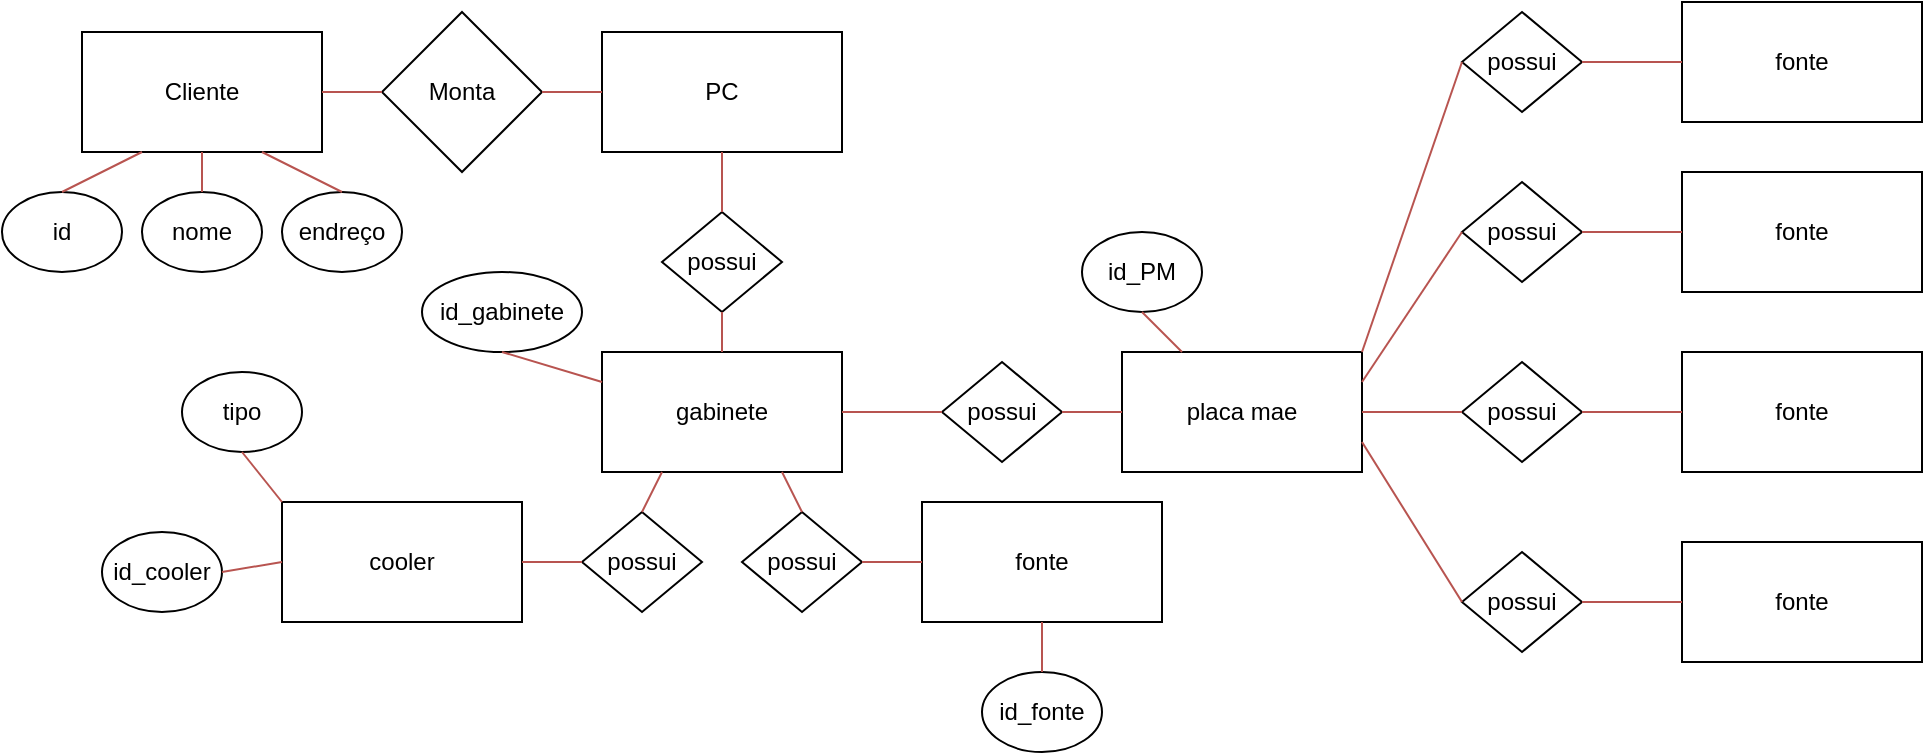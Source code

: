 <mxfile version="24.7.10">
  <diagram name="Page-1" id="LtNBENpvXalPCZ2hGLmi">
    <mxGraphModel dx="1434" dy="786" grid="1" gridSize="10" guides="1" tooltips="1" connect="1" arrows="1" fold="1" page="1" pageScale="1" pageWidth="850" pageHeight="1100" math="0" shadow="0">
      <root>
        <mxCell id="0" />
        <mxCell id="1" parent="0" />
        <mxCell id="8He6SFK7DqZuJEa-Nlnu-1" value="Cliente" style="rounded=0;whiteSpace=wrap;html=1;" vertex="1" parent="1">
          <mxGeometry x="50" y="70" width="120" height="60" as="geometry" />
        </mxCell>
        <mxCell id="8He6SFK7DqZuJEa-Nlnu-2" value="Monta" style="rhombus;whiteSpace=wrap;html=1;" vertex="1" parent="1">
          <mxGeometry x="200" y="60" width="80" height="80" as="geometry" />
        </mxCell>
        <mxCell id="8He6SFK7DqZuJEa-Nlnu-3" value="PC" style="rounded=0;whiteSpace=wrap;html=1;" vertex="1" parent="1">
          <mxGeometry x="310" y="70" width="120" height="60" as="geometry" />
        </mxCell>
        <mxCell id="8He6SFK7DqZuJEa-Nlnu-5" value="id" style="ellipse;whiteSpace=wrap;html=1;" vertex="1" parent="1">
          <mxGeometry x="10" y="150" width="60" height="40" as="geometry" />
        </mxCell>
        <mxCell id="8He6SFK7DqZuJEa-Nlnu-6" value="nome" style="ellipse;whiteSpace=wrap;html=1;" vertex="1" parent="1">
          <mxGeometry x="80" y="150" width="60" height="40" as="geometry" />
        </mxCell>
        <mxCell id="8He6SFK7DqZuJEa-Nlnu-7" value="endreço" style="ellipse;whiteSpace=wrap;html=1;" vertex="1" parent="1">
          <mxGeometry x="150" y="150" width="60" height="40" as="geometry" />
        </mxCell>
        <mxCell id="8He6SFK7DqZuJEa-Nlnu-8" value="possui" style="rhombus;whiteSpace=wrap;html=1;" vertex="1" parent="1">
          <mxGeometry x="340" y="160" width="60" height="50" as="geometry" />
        </mxCell>
        <mxCell id="8He6SFK7DqZuJEa-Nlnu-9" value="gabinete" style="rounded=0;whiteSpace=wrap;html=1;" vertex="1" parent="1">
          <mxGeometry x="310" y="230" width="120" height="60" as="geometry" />
        </mxCell>
        <mxCell id="8He6SFK7DqZuJEa-Nlnu-10" value="id_gabinete" style="ellipse;whiteSpace=wrap;html=1;" vertex="1" parent="1">
          <mxGeometry x="220" y="190" width="80" height="40" as="geometry" />
        </mxCell>
        <mxCell id="8He6SFK7DqZuJEa-Nlnu-11" value="possui" style="rhombus;whiteSpace=wrap;html=1;" vertex="1" parent="1">
          <mxGeometry x="480" y="235" width="60" height="50" as="geometry" />
        </mxCell>
        <mxCell id="8He6SFK7DqZuJEa-Nlnu-13" value="cooler" style="rounded=0;whiteSpace=wrap;html=1;" vertex="1" parent="1">
          <mxGeometry x="150" y="305" width="120" height="60" as="geometry" />
        </mxCell>
        <mxCell id="8He6SFK7DqZuJEa-Nlnu-14" value="tipo" style="ellipse;whiteSpace=wrap;html=1;" vertex="1" parent="1">
          <mxGeometry x="100" y="240" width="60" height="40" as="geometry" />
        </mxCell>
        <mxCell id="8He6SFK7DqZuJEa-Nlnu-15" value="id_cooler" style="ellipse;whiteSpace=wrap;html=1;" vertex="1" parent="1">
          <mxGeometry x="60" y="320" width="60" height="40" as="geometry" />
        </mxCell>
        <mxCell id="8He6SFK7DqZuJEa-Nlnu-16" value="possui" style="rhombus;whiteSpace=wrap;html=1;" vertex="1" parent="1">
          <mxGeometry x="300" y="310" width="60" height="50" as="geometry" />
        </mxCell>
        <mxCell id="8He6SFK7DqZuJEa-Nlnu-17" value="possui" style="rhombus;whiteSpace=wrap;html=1;" vertex="1" parent="1">
          <mxGeometry x="380" y="310" width="60" height="50" as="geometry" />
        </mxCell>
        <mxCell id="8He6SFK7DqZuJEa-Nlnu-18" value="fonte" style="rounded=0;whiteSpace=wrap;html=1;" vertex="1" parent="1">
          <mxGeometry x="470" y="305" width="120" height="60" as="geometry" />
        </mxCell>
        <mxCell id="8He6SFK7DqZuJEa-Nlnu-19" value="placa mae" style="rounded=0;whiteSpace=wrap;html=1;" vertex="1" parent="1">
          <mxGeometry x="570" y="230" width="120" height="60" as="geometry" />
        </mxCell>
        <mxCell id="8He6SFK7DqZuJEa-Nlnu-20" value="id_PM" style="ellipse;whiteSpace=wrap;html=1;" vertex="1" parent="1">
          <mxGeometry x="550" y="170" width="60" height="40" as="geometry" />
        </mxCell>
        <mxCell id="8He6SFK7DqZuJEa-Nlnu-21" value="id_fonte" style="ellipse;whiteSpace=wrap;html=1;" vertex="1" parent="1">
          <mxGeometry x="500" y="390" width="60" height="40" as="geometry" />
        </mxCell>
        <mxCell id="8He6SFK7DqZuJEa-Nlnu-22" value="possui" style="rhombus;whiteSpace=wrap;html=1;" vertex="1" parent="1">
          <mxGeometry x="740" y="60" width="60" height="50" as="geometry" />
        </mxCell>
        <mxCell id="8He6SFK7DqZuJEa-Nlnu-23" value="possui" style="rhombus;whiteSpace=wrap;html=1;" vertex="1" parent="1">
          <mxGeometry x="740" y="145" width="60" height="50" as="geometry" />
        </mxCell>
        <mxCell id="8He6SFK7DqZuJEa-Nlnu-24" value="possui" style="rhombus;whiteSpace=wrap;html=1;" vertex="1" parent="1">
          <mxGeometry x="740" y="235" width="60" height="50" as="geometry" />
        </mxCell>
        <mxCell id="8He6SFK7DqZuJEa-Nlnu-25" value="possui" style="rhombus;whiteSpace=wrap;html=1;" vertex="1" parent="1">
          <mxGeometry x="740" y="330" width="60" height="50" as="geometry" />
        </mxCell>
        <mxCell id="8He6SFK7DqZuJEa-Nlnu-26" value="fonte" style="rounded=0;whiteSpace=wrap;html=1;" vertex="1" parent="1">
          <mxGeometry x="850" y="55" width="120" height="60" as="geometry" />
        </mxCell>
        <mxCell id="8He6SFK7DqZuJEa-Nlnu-27" value="fonte" style="rounded=0;whiteSpace=wrap;html=1;" vertex="1" parent="1">
          <mxGeometry x="850" y="140" width="120" height="60" as="geometry" />
        </mxCell>
        <mxCell id="8He6SFK7DqZuJEa-Nlnu-28" value="fonte" style="rounded=0;whiteSpace=wrap;html=1;" vertex="1" parent="1">
          <mxGeometry x="850" y="230" width="120" height="60" as="geometry" />
        </mxCell>
        <mxCell id="8He6SFK7DqZuJEa-Nlnu-29" value="fonte" style="rounded=0;whiteSpace=wrap;html=1;" vertex="1" parent="1">
          <mxGeometry x="850" y="325" width="120" height="60" as="geometry" />
        </mxCell>
        <mxCell id="8He6SFK7DqZuJEa-Nlnu-31" value="" style="endArrow=none;html=1;rounded=0;entryX=1;entryY=0.5;entryDx=0;entryDy=0;exitX=0;exitY=0.5;exitDx=0;exitDy=0;fillColor=#f8cecc;strokeColor=#b85450;" edge="1" parent="1" source="8He6SFK7DqZuJEa-Nlnu-2" target="8He6SFK7DqZuJEa-Nlnu-1">
          <mxGeometry width="50" height="50" relative="1" as="geometry">
            <mxPoint x="620" y="60" as="sourcePoint" />
            <mxPoint x="740" y="310" as="targetPoint" />
          </mxGeometry>
        </mxCell>
        <mxCell id="8He6SFK7DqZuJEa-Nlnu-33" value="" style="endArrow=none;html=1;rounded=0;entryX=0;entryY=0.5;entryDx=0;entryDy=0;exitX=1;exitY=0.5;exitDx=0;exitDy=0;fillColor=#f8cecc;strokeColor=#b85450;" edge="1" parent="1" source="8He6SFK7DqZuJEa-Nlnu-2" target="8He6SFK7DqZuJEa-Nlnu-3">
          <mxGeometry width="50" height="50" relative="1" as="geometry">
            <mxPoint x="220" y="120" as="sourcePoint" />
            <mxPoint x="190" y="120" as="targetPoint" />
          </mxGeometry>
        </mxCell>
        <mxCell id="8He6SFK7DqZuJEa-Nlnu-34" value="" style="endArrow=none;html=1;rounded=0;entryX=0.5;entryY=1;entryDx=0;entryDy=0;exitX=0.5;exitY=0;exitDx=0;exitDy=0;fillColor=#f8cecc;strokeColor=#b85450;" edge="1" parent="1" source="8He6SFK7DqZuJEa-Nlnu-8" target="8He6SFK7DqZuJEa-Nlnu-3">
          <mxGeometry width="50" height="50" relative="1" as="geometry">
            <mxPoint x="230" y="130" as="sourcePoint" />
            <mxPoint x="200" y="130" as="targetPoint" />
          </mxGeometry>
        </mxCell>
        <mxCell id="8He6SFK7DqZuJEa-Nlnu-36" value="" style="endArrow=none;html=1;rounded=0;fillColor=#f8cecc;strokeColor=#b85450;exitX=0.5;exitY=1;exitDx=0;exitDy=0;entryX=0.5;entryY=0;entryDx=0;entryDy=0;" edge="1" parent="1" source="8He6SFK7DqZuJEa-Nlnu-8" target="8He6SFK7DqZuJEa-Nlnu-9">
          <mxGeometry width="50" height="50" relative="1" as="geometry">
            <mxPoint x="520" y="110" as="sourcePoint" />
            <mxPoint x="630" y="110" as="targetPoint" />
          </mxGeometry>
        </mxCell>
        <mxCell id="8He6SFK7DqZuJEa-Nlnu-37" value="" style="endArrow=none;html=1;rounded=0;fillColor=#f8cecc;strokeColor=#b85450;exitX=0.5;exitY=1;exitDx=0;exitDy=0;entryX=0;entryY=0.25;entryDx=0;entryDy=0;" edge="1" parent="1" source="8He6SFK7DqZuJEa-Nlnu-10" target="8He6SFK7DqZuJEa-Nlnu-9">
          <mxGeometry width="50" height="50" relative="1" as="geometry">
            <mxPoint x="530" y="120" as="sourcePoint" />
            <mxPoint x="640" y="120" as="targetPoint" />
          </mxGeometry>
        </mxCell>
        <mxCell id="8He6SFK7DqZuJEa-Nlnu-38" value="" style="endArrow=none;html=1;rounded=0;fillColor=#f8cecc;strokeColor=#b85450;exitX=0.5;exitY=0;exitDx=0;exitDy=0;entryX=0.25;entryY=1;entryDx=0;entryDy=0;" edge="1" parent="1" source="8He6SFK7DqZuJEa-Nlnu-5" target="8He6SFK7DqZuJEa-Nlnu-1">
          <mxGeometry width="50" height="50" relative="1" as="geometry">
            <mxPoint x="540" y="130" as="sourcePoint" />
            <mxPoint x="650" y="130" as="targetPoint" />
          </mxGeometry>
        </mxCell>
        <mxCell id="8He6SFK7DqZuJEa-Nlnu-39" value="" style="endArrow=none;html=1;rounded=0;fillColor=#f8cecc;strokeColor=#b85450;exitX=0.5;exitY=0;exitDx=0;exitDy=0;entryX=0.5;entryY=1;entryDx=0;entryDy=0;" edge="1" parent="1" source="8He6SFK7DqZuJEa-Nlnu-6" target="8He6SFK7DqZuJEa-Nlnu-1">
          <mxGeometry width="50" height="50" relative="1" as="geometry">
            <mxPoint x="550" y="140" as="sourcePoint" />
            <mxPoint x="660" y="140" as="targetPoint" />
          </mxGeometry>
        </mxCell>
        <mxCell id="8He6SFK7DqZuJEa-Nlnu-40" value="" style="endArrow=none;html=1;rounded=0;fillColor=#f8cecc;strokeColor=#b85450;exitX=0.5;exitY=0;exitDx=0;exitDy=0;entryX=0.75;entryY=1;entryDx=0;entryDy=0;" edge="1" parent="1" source="8He6SFK7DqZuJEa-Nlnu-7" target="8He6SFK7DqZuJEa-Nlnu-1">
          <mxGeometry width="50" height="50" relative="1" as="geometry">
            <mxPoint x="560" y="150" as="sourcePoint" />
            <mxPoint x="670" y="150" as="targetPoint" />
          </mxGeometry>
        </mxCell>
        <mxCell id="8He6SFK7DqZuJEa-Nlnu-41" value="" style="endArrow=none;html=1;rounded=0;fillColor=#f8cecc;strokeColor=#b85450;exitX=0.25;exitY=1;exitDx=0;exitDy=0;entryX=0.5;entryY=0;entryDx=0;entryDy=0;" edge="1" parent="1" source="8He6SFK7DqZuJEa-Nlnu-9" target="8He6SFK7DqZuJEa-Nlnu-16">
          <mxGeometry width="50" height="50" relative="1" as="geometry">
            <mxPoint x="570" y="160" as="sourcePoint" />
            <mxPoint x="680" y="160" as="targetPoint" />
          </mxGeometry>
        </mxCell>
        <mxCell id="8He6SFK7DqZuJEa-Nlnu-42" value="" style="endArrow=none;html=1;rounded=0;fillColor=#f8cecc;strokeColor=#b85450;exitX=0.5;exitY=0;exitDx=0;exitDy=0;entryX=0.75;entryY=1;entryDx=0;entryDy=0;" edge="1" parent="1" source="8He6SFK7DqZuJEa-Nlnu-17" target="8He6SFK7DqZuJEa-Nlnu-9">
          <mxGeometry width="50" height="50" relative="1" as="geometry">
            <mxPoint x="580" y="170" as="sourcePoint" />
            <mxPoint x="690" y="170" as="targetPoint" />
          </mxGeometry>
        </mxCell>
        <mxCell id="8He6SFK7DqZuJEa-Nlnu-43" value="" style="endArrow=none;html=1;rounded=0;fillColor=#f8cecc;strokeColor=#b85450;exitX=1;exitY=0.5;exitDx=0;exitDy=0;entryX=0;entryY=0.5;entryDx=0;entryDy=0;" edge="1" parent="1" source="8He6SFK7DqZuJEa-Nlnu-13" target="8He6SFK7DqZuJEa-Nlnu-16">
          <mxGeometry width="50" height="50" relative="1" as="geometry">
            <mxPoint x="590" y="180" as="sourcePoint" />
            <mxPoint x="700" y="180" as="targetPoint" />
          </mxGeometry>
        </mxCell>
        <mxCell id="8He6SFK7DqZuJEa-Nlnu-44" value="" style="endArrow=none;html=1;rounded=0;fillColor=#f8cecc;strokeColor=#b85450;exitX=1;exitY=0.5;exitDx=0;exitDy=0;entryX=0;entryY=0.5;entryDx=0;entryDy=0;" edge="1" parent="1" source="8He6SFK7DqZuJEa-Nlnu-17" target="8He6SFK7DqZuJEa-Nlnu-18">
          <mxGeometry width="50" height="50" relative="1" as="geometry">
            <mxPoint x="520" y="110" as="sourcePoint" />
            <mxPoint x="630" y="110" as="targetPoint" />
          </mxGeometry>
        </mxCell>
        <mxCell id="8He6SFK7DqZuJEa-Nlnu-45" value="" style="endArrow=none;html=1;rounded=0;fillColor=#f8cecc;strokeColor=#b85450;exitX=0;exitY=0;exitDx=0;exitDy=0;entryX=0.5;entryY=1;entryDx=0;entryDy=0;" edge="1" parent="1" source="8He6SFK7DqZuJEa-Nlnu-13" target="8He6SFK7DqZuJEa-Nlnu-14">
          <mxGeometry width="50" height="50" relative="1" as="geometry">
            <mxPoint x="530" y="120" as="sourcePoint" />
            <mxPoint x="640" y="120" as="targetPoint" />
          </mxGeometry>
        </mxCell>
        <mxCell id="8He6SFK7DqZuJEa-Nlnu-46" value="" style="endArrow=none;html=1;rounded=0;fillColor=#f8cecc;strokeColor=#b85450;exitX=1;exitY=0.5;exitDx=0;exitDy=0;entryX=0;entryY=0.5;entryDx=0;entryDy=0;" edge="1" parent="1" source="8He6SFK7DqZuJEa-Nlnu-15" target="8He6SFK7DqZuJEa-Nlnu-13">
          <mxGeometry width="50" height="50" relative="1" as="geometry">
            <mxPoint x="520" y="110" as="sourcePoint" />
            <mxPoint x="630" y="110" as="targetPoint" />
          </mxGeometry>
        </mxCell>
        <mxCell id="8He6SFK7DqZuJEa-Nlnu-47" value="" style="endArrow=none;html=1;rounded=0;fillColor=#f8cecc;strokeColor=#b85450;exitX=1;exitY=0.5;exitDx=0;exitDy=0;entryX=0;entryY=0.5;entryDx=0;entryDy=0;" edge="1" parent="1" source="8He6SFK7DqZuJEa-Nlnu-9" target="8He6SFK7DqZuJEa-Nlnu-11">
          <mxGeometry width="50" height="50" relative="1" as="geometry">
            <mxPoint x="530" y="120" as="sourcePoint" />
            <mxPoint x="640" y="120" as="targetPoint" />
          </mxGeometry>
        </mxCell>
        <mxCell id="8He6SFK7DqZuJEa-Nlnu-48" value="" style="endArrow=none;html=1;rounded=0;fillColor=#f8cecc;strokeColor=#b85450;exitX=0.5;exitY=1;exitDx=0;exitDy=0;entryX=0.25;entryY=0;entryDx=0;entryDy=0;" edge="1" parent="1" source="8He6SFK7DqZuJEa-Nlnu-20" target="8He6SFK7DqZuJEa-Nlnu-19">
          <mxGeometry width="50" height="50" relative="1" as="geometry">
            <mxPoint x="540" y="130" as="sourcePoint" />
            <mxPoint x="650" y="130" as="targetPoint" />
          </mxGeometry>
        </mxCell>
        <mxCell id="8He6SFK7DqZuJEa-Nlnu-49" value="" style="endArrow=none;html=1;rounded=0;fillColor=#f8cecc;strokeColor=#b85450;exitX=1;exitY=0.5;exitDx=0;exitDy=0;entryX=0;entryY=0.5;entryDx=0;entryDy=0;" edge="1" parent="1" source="8He6SFK7DqZuJEa-Nlnu-11" target="8He6SFK7DqZuJEa-Nlnu-19">
          <mxGeometry width="50" height="50" relative="1" as="geometry">
            <mxPoint x="550" y="140" as="sourcePoint" />
            <mxPoint x="660" y="140" as="targetPoint" />
          </mxGeometry>
        </mxCell>
        <mxCell id="8He6SFK7DqZuJEa-Nlnu-50" value="" style="endArrow=none;html=1;rounded=0;fillColor=#f8cecc;strokeColor=#b85450;exitX=0.5;exitY=1;exitDx=0;exitDy=0;entryX=0.5;entryY=0;entryDx=0;entryDy=0;" edge="1" parent="1" source="8He6SFK7DqZuJEa-Nlnu-18" target="8He6SFK7DqZuJEa-Nlnu-21">
          <mxGeometry width="50" height="50" relative="1" as="geometry">
            <mxPoint x="560" y="150" as="sourcePoint" />
            <mxPoint x="670" y="150" as="targetPoint" />
          </mxGeometry>
        </mxCell>
        <mxCell id="8He6SFK7DqZuJEa-Nlnu-51" value="" style="endArrow=none;html=1;rounded=0;fillColor=#f8cecc;strokeColor=#b85450;exitX=1;exitY=0;exitDx=0;exitDy=0;entryX=0;entryY=0.5;entryDx=0;entryDy=0;" edge="1" parent="1" source="8He6SFK7DqZuJEa-Nlnu-19" target="8He6SFK7DqZuJEa-Nlnu-22">
          <mxGeometry width="50" height="50" relative="1" as="geometry">
            <mxPoint x="520" y="110" as="sourcePoint" />
            <mxPoint x="630" y="110" as="targetPoint" />
          </mxGeometry>
        </mxCell>
        <mxCell id="8He6SFK7DqZuJEa-Nlnu-52" value="" style="endArrow=none;html=1;rounded=0;fillColor=#f8cecc;strokeColor=#b85450;exitX=1;exitY=0.25;exitDx=0;exitDy=0;entryX=0;entryY=0.5;entryDx=0;entryDy=0;" edge="1" parent="1" source="8He6SFK7DqZuJEa-Nlnu-19" target="8He6SFK7DqZuJEa-Nlnu-23">
          <mxGeometry width="50" height="50" relative="1" as="geometry">
            <mxPoint x="700" y="240" as="sourcePoint" />
            <mxPoint x="750" y="95" as="targetPoint" />
          </mxGeometry>
        </mxCell>
        <mxCell id="8He6SFK7DqZuJEa-Nlnu-53" value="" style="endArrow=none;html=1;rounded=0;fillColor=#f8cecc;strokeColor=#b85450;exitX=1;exitY=0.5;exitDx=0;exitDy=0;entryX=0;entryY=0.5;entryDx=0;entryDy=0;" edge="1" parent="1" source="8He6SFK7DqZuJEa-Nlnu-19" target="8He6SFK7DqZuJEa-Nlnu-24">
          <mxGeometry width="50" height="50" relative="1" as="geometry">
            <mxPoint x="710" y="250" as="sourcePoint" />
            <mxPoint x="760" y="105" as="targetPoint" />
          </mxGeometry>
        </mxCell>
        <mxCell id="8He6SFK7DqZuJEa-Nlnu-54" value="" style="endArrow=none;html=1;rounded=0;fillColor=#f8cecc;strokeColor=#b85450;exitX=1;exitY=0.75;exitDx=0;exitDy=0;entryX=0;entryY=0.5;entryDx=0;entryDy=0;" edge="1" parent="1" source="8He6SFK7DqZuJEa-Nlnu-19" target="8He6SFK7DqZuJEa-Nlnu-25">
          <mxGeometry width="50" height="50" relative="1" as="geometry">
            <mxPoint x="720" y="260" as="sourcePoint" />
            <mxPoint x="770" y="115" as="targetPoint" />
          </mxGeometry>
        </mxCell>
        <mxCell id="8He6SFK7DqZuJEa-Nlnu-55" value="" style="endArrow=none;html=1;rounded=0;fillColor=#f8cecc;strokeColor=#b85450;exitX=0;exitY=0.5;exitDx=0;exitDy=0;entryX=1;entryY=0.5;entryDx=0;entryDy=0;" edge="1" parent="1" source="8He6SFK7DqZuJEa-Nlnu-26" target="8He6SFK7DqZuJEa-Nlnu-22">
          <mxGeometry width="50" height="50" relative="1" as="geometry">
            <mxPoint x="520" y="110" as="sourcePoint" />
            <mxPoint x="630" y="110" as="targetPoint" />
          </mxGeometry>
        </mxCell>
        <mxCell id="8He6SFK7DqZuJEa-Nlnu-56" value="" style="endArrow=none;html=1;rounded=0;fillColor=#f8cecc;strokeColor=#b85450;exitX=0;exitY=0.5;exitDx=0;exitDy=0;entryX=1;entryY=0.5;entryDx=0;entryDy=0;" edge="1" parent="1" source="8He6SFK7DqZuJEa-Nlnu-27" target="8He6SFK7DqZuJEa-Nlnu-23">
          <mxGeometry width="50" height="50" relative="1" as="geometry">
            <mxPoint x="530" y="120" as="sourcePoint" />
            <mxPoint x="640" y="120" as="targetPoint" />
          </mxGeometry>
        </mxCell>
        <mxCell id="8He6SFK7DqZuJEa-Nlnu-57" value="" style="endArrow=none;html=1;rounded=0;fillColor=#f8cecc;strokeColor=#b85450;exitX=1;exitY=0.5;exitDx=0;exitDy=0;entryX=0;entryY=0.5;entryDx=0;entryDy=0;" edge="1" parent="1" source="8He6SFK7DqZuJEa-Nlnu-24" target="8He6SFK7DqZuJEa-Nlnu-28">
          <mxGeometry width="50" height="50" relative="1" as="geometry">
            <mxPoint x="540" y="130" as="sourcePoint" />
            <mxPoint x="650" y="130" as="targetPoint" />
          </mxGeometry>
        </mxCell>
        <mxCell id="8He6SFK7DqZuJEa-Nlnu-58" value="" style="endArrow=none;html=1;rounded=0;fillColor=#f8cecc;strokeColor=#b85450;exitX=1;exitY=0.5;exitDx=0;exitDy=0;entryX=0;entryY=0.5;entryDx=0;entryDy=0;" edge="1" parent="1" source="8He6SFK7DqZuJEa-Nlnu-25" target="8He6SFK7DqZuJEa-Nlnu-29">
          <mxGeometry width="50" height="50" relative="1" as="geometry">
            <mxPoint x="550" y="140" as="sourcePoint" />
            <mxPoint x="660" y="140" as="targetPoint" />
          </mxGeometry>
        </mxCell>
      </root>
    </mxGraphModel>
  </diagram>
</mxfile>
